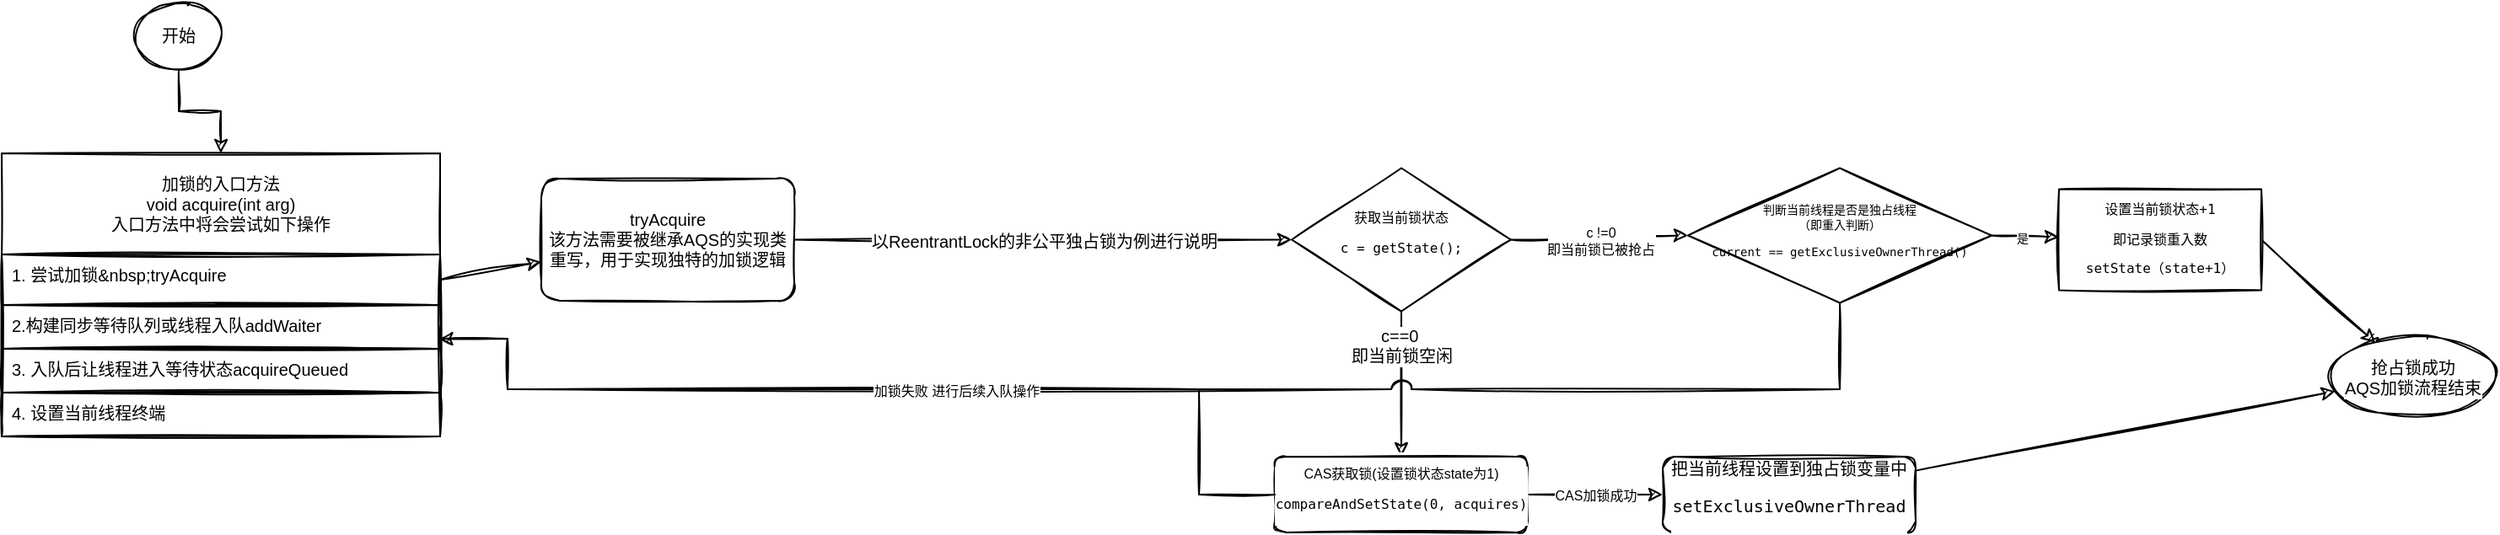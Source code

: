 <mxfile version="15.8.3" type="github">
  <diagram id="RYL5cWypOikXH2_Dbf32" name="第 1 页">
    <mxGraphModel dx="981" dy="488" grid="1" gridSize="10" guides="1" tooltips="1" connect="1" arrows="1" fold="1" page="1" pageScale="1" pageWidth="850" pageHeight="1100" math="0" shadow="0">
      <root>
        <mxCell id="0" />
        <mxCell id="1" parent="0" />
        <mxCell id="EL-cUlbkvunCO3jdOVsM-3" value="" style="edgeStyle=orthogonalEdgeStyle;rounded=0;sketch=1;orthogonalLoop=1;jettySize=auto;html=1;labelBackgroundColor=#FFFFFF;fontColor=#000000;labelBorderColor=none;verticalAlign=middle;align=center;entryX=0.5;entryY=0;entryDx=0;entryDy=0;fontSize=10;" edge="1" parent="1" source="EL-cUlbkvunCO3jdOVsM-1" target="EL-cUlbkvunCO3jdOVsM-16">
          <mxGeometry relative="1" as="geometry">
            <mxPoint x="258.724" y="110" as="targetPoint" />
          </mxGeometry>
        </mxCell>
        <mxCell id="EL-cUlbkvunCO3jdOVsM-1" value="开始" style="ellipse;whiteSpace=wrap;html=1;sketch=1;labelBackgroundColor=#FFFFFF;fontColor=#000000;labelBorderColor=none;verticalAlign=middle;align=center;fontSize=10;" vertex="1" parent="1">
          <mxGeometry x="230" y="40" width="50" height="40" as="geometry" />
        </mxCell>
        <mxCell id="EL-cUlbkvunCO3jdOVsM-16" value="加锁的入口方法&#xa;void acquire(int arg)&#xa;入口方法中将会尝试如下操作" style="swimlane;fontStyle=0;childLayout=stackLayout;horizontal=1;startSize=60;fillColor=none;horizontalStack=0;resizeParent=1;resizeParentMax=0;resizeLast=0;collapsible=1;marginBottom=0;labelBackgroundColor=#FFFFFF;labelBorderColor=none;sketch=1;fontSize=10;fontColor=#000000;strokeColor=default;align=center;verticalAlign=middle;whiteSpace=wrap;" vertex="1" parent="1">
          <mxGeometry x="150" y="130" width="260" height="168" as="geometry" />
        </mxCell>
        <mxCell id="EL-cUlbkvunCO3jdOVsM-17" value="1. 尝试加锁&amp;nbsp;tryAcquire" style="text;strokeColor=default;fillColor=none;align=left;verticalAlign=top;spacingLeft=4;spacingRight=4;overflow=hidden;rotatable=0;points=[[0,0.5],[1,0.5]];portConstraint=eastwest;labelBackgroundColor=#FFFFFF;labelBorderColor=none;sketch=1;fontSize=10;fontColor=#000000;whiteSpace=wrap;" vertex="1" parent="EL-cUlbkvunCO3jdOVsM-16">
          <mxGeometry y="60" width="260" height="30" as="geometry" />
        </mxCell>
        <mxCell id="EL-cUlbkvunCO3jdOVsM-25" value="2.构建同步等待队列或线程入队addWaiter" style="text;strokeColor=default;fillColor=none;align=left;verticalAlign=top;spacingLeft=4;spacingRight=4;overflow=hidden;rotatable=0;points=[[0,0.5],[1,0.5]];portConstraint=eastwest;labelBackgroundColor=#FFFFFF;labelBorderColor=none;sketch=1;fontSize=10;fontColor=#000000;" vertex="1" parent="EL-cUlbkvunCO3jdOVsM-16">
          <mxGeometry y="90" width="260" height="26" as="geometry" />
        </mxCell>
        <mxCell id="EL-cUlbkvunCO3jdOVsM-26" value="3. 入队后让线程进入等待状态acquireQueued" style="text;strokeColor=default;fillColor=none;align=left;verticalAlign=top;spacingLeft=4;spacingRight=4;overflow=hidden;rotatable=0;points=[[0,0.5],[1,0.5]];portConstraint=eastwest;labelBackgroundColor=#FFFFFF;labelBorderColor=none;sketch=1;fontSize=10;fontColor=#000000;" vertex="1" parent="EL-cUlbkvunCO3jdOVsM-16">
          <mxGeometry y="116" width="260" height="26" as="geometry" />
        </mxCell>
        <mxCell id="EL-cUlbkvunCO3jdOVsM-24" value="4. 设置当前线程终端" style="text;strokeColor=default;fillColor=none;align=left;verticalAlign=top;spacingLeft=4;spacingRight=4;overflow=hidden;rotatable=0;points=[[0,0.5],[1,0.5]];portConstraint=eastwest;labelBackgroundColor=#FFFFFF;labelBorderColor=none;sketch=1;fontSize=10;fontColor=#000000;" vertex="1" parent="EL-cUlbkvunCO3jdOVsM-16">
          <mxGeometry y="142" width="260" height="26" as="geometry" />
        </mxCell>
        <mxCell id="EL-cUlbkvunCO3jdOVsM-28" value="" style="rounded=0;sketch=1;orthogonalLoop=1;jettySize=auto;html=1;labelBackgroundColor=#FFFFFF;labelBorderColor=none;fontSize=10;fontColor=#000000;align=center;verticalAlign=middle;entryX=0;entryY=0.5;entryDx=0;entryDy=0;" edge="1" parent="1" source="EL-cUlbkvunCO3jdOVsM-20" target="EL-cUlbkvunCO3jdOVsM-45">
          <mxGeometry relative="1" as="geometry">
            <mxPoint x="930" y="181.254" as="targetPoint" />
          </mxGeometry>
        </mxCell>
        <mxCell id="EL-cUlbkvunCO3jdOVsM-29" value="以ReentrantLock的非公平独占锁为例进行说明" style="edgeLabel;html=1;align=center;verticalAlign=middle;resizable=0;points=[];fontSize=10;fontColor=#000000;" vertex="1" connectable="0" parent="EL-cUlbkvunCO3jdOVsM-28">
          <mxGeometry x="-0.215" y="1" relative="1" as="geometry">
            <mxPoint x="32" y="1" as="offset" />
          </mxGeometry>
        </mxCell>
        <mxCell id="EL-cUlbkvunCO3jdOVsM-20" value="&lt;span style=&quot;text-align: left; font-size: 10px;&quot;&gt;tryAcquire&lt;br style=&quot;font-size: 10px;&quot;&gt;该方法需要被继承AQS的实现类重写，用于实现独特的加锁逻辑&lt;br style=&quot;font-size: 10px;&quot;&gt;&lt;/span&gt;" style="rounded=1;whiteSpace=wrap;html=1;labelBackgroundColor=#FFFFFF;labelBorderColor=none;sketch=1;fontSize=10;fontColor=#000000;strokeColor=default;align=center;verticalAlign=middle;" vertex="1" parent="1">
          <mxGeometry x="470" y="145" width="150" height="72.5" as="geometry" />
        </mxCell>
        <mxCell id="EL-cUlbkvunCO3jdOVsM-23" style="rounded=0;sketch=1;orthogonalLoop=1;jettySize=auto;html=1;exitX=1;exitY=0.5;exitDx=0;exitDy=0;labelBackgroundColor=#FFFFFF;labelBorderColor=none;fontSize=10;fontColor=#000000;align=center;verticalAlign=middle;" edge="1" parent="1" source="EL-cUlbkvunCO3jdOVsM-17" target="EL-cUlbkvunCO3jdOVsM-20">
          <mxGeometry relative="1" as="geometry" />
        </mxCell>
        <mxCell id="EL-cUlbkvunCO3jdOVsM-31" value="" style="edgeStyle=orthogonalEdgeStyle;rounded=0;sketch=1;orthogonalLoop=1;jettySize=auto;html=1;labelBackgroundColor=#FFFFFF;labelBorderColor=none;fontSize=10;fontColor=#000000;align=center;verticalAlign=middle;exitX=0.5;exitY=1;exitDx=0;exitDy=0;" edge="1" parent="1" source="EL-cUlbkvunCO3jdOVsM-45" target="EL-cUlbkvunCO3jdOVsM-39">
          <mxGeometry relative="1" as="geometry">
            <mxPoint x="980" y="155.63" as="sourcePoint" />
          </mxGeometry>
        </mxCell>
        <mxCell id="EL-cUlbkvunCO3jdOVsM-32" value="c==0&amp;nbsp;&lt;br&gt;即当前锁空闲" style="edgeLabel;html=1;align=center;verticalAlign=middle;resizable=0;points=[];fontSize=10;fontColor=#000000;labelBackgroundColor=#FFFFFF;" vertex="1" connectable="0" parent="EL-cUlbkvunCO3jdOVsM-31">
          <mxGeometry x="-0.282" relative="1" as="geometry">
            <mxPoint y="-11" as="offset" />
          </mxGeometry>
        </mxCell>
        <mxCell id="EL-cUlbkvunCO3jdOVsM-43" value="" style="edgeStyle=orthogonalEdgeStyle;rounded=0;sketch=1;orthogonalLoop=1;jettySize=auto;html=1;labelBackgroundColor=#FFFFFF;labelBorderColor=none;fontSize=8;fontColor=#000000;align=center;verticalAlign=middle;exitX=1;exitY=0.5;exitDx=0;exitDy=0;entryX=0;entryY=0.5;entryDx=0;entryDy=0;" edge="1" parent="1" source="EL-cUlbkvunCO3jdOVsM-45" target="EL-cUlbkvunCO3jdOVsM-46">
          <mxGeometry relative="1" as="geometry">
            <mxPoint x="1030" y="181.257" as="sourcePoint" />
            <mxPoint x="1155" y="181.25" as="targetPoint" />
          </mxGeometry>
        </mxCell>
        <mxCell id="EL-cUlbkvunCO3jdOVsM-44" value="c !=0&lt;br&gt;即当前锁已被抢占" style="edgeLabel;html=1;align=center;verticalAlign=middle;resizable=0;points=[];fontSize=8;fontColor=#000000;" vertex="1" connectable="0" parent="EL-cUlbkvunCO3jdOVsM-43">
          <mxGeometry x="-0.254" y="-1" relative="1" as="geometry">
            <mxPoint x="13" y="-1" as="offset" />
          </mxGeometry>
        </mxCell>
        <mxCell id="EL-cUlbkvunCO3jdOVsM-36" value="" style="edgeStyle=none;rounded=0;sketch=1;orthogonalLoop=1;jettySize=auto;html=1;labelBackgroundColor=#FFFFFF;labelBorderColor=none;fontSize=10;fontColor=#000000;align=center;verticalAlign=middle;" edge="1" parent="1" source="EL-cUlbkvunCO3jdOVsM-30" target="EL-cUlbkvunCO3jdOVsM-35">
          <mxGeometry relative="1" as="geometry" />
        </mxCell>
        <mxCell id="EL-cUlbkvunCO3jdOVsM-30" value="&lt;font style=&quot;font-size: 10px;&quot;&gt;把当前线程设置到独占锁变量中&lt;br style=&quot;font-size: 10px;&quot;&gt;&lt;/font&gt;&lt;pre style=&quot;font-family: &amp;quot;dejavu sans mono&amp;quot;, monospace; font-size: 10px;&quot;&gt;&lt;span style=&quot;font-size: 10px;&quot;&gt;&lt;font style=&quot;font-size: 10px;&quot;&gt;setExclusiveOwnerThread&lt;/font&gt;&lt;/span&gt;&lt;/pre&gt;" style="whiteSpace=wrap;html=1;rounded=1;fontColor=#000000;labelBackgroundColor=#FFFFFF;sketch=1;fontSize=10;" vertex="1" parent="1">
          <mxGeometry x="1135" y="310" width="150" height="45" as="geometry" />
        </mxCell>
        <mxCell id="EL-cUlbkvunCO3jdOVsM-35" value="抢占锁成功&lt;br&gt;AQS加锁流程结束" style="ellipse;whiteSpace=wrap;html=1;rounded=1;fontSize=10;fontColor=#000000;labelBackgroundColor=#FFFFFF;sketch=1;" vertex="1" parent="1">
          <mxGeometry x="1530" y="240" width="100" height="45" as="geometry" />
        </mxCell>
        <mxCell id="EL-cUlbkvunCO3jdOVsM-41" style="edgeStyle=orthogonalEdgeStyle;rounded=0;sketch=1;orthogonalLoop=1;jettySize=auto;html=1;exitX=1;exitY=0.5;exitDx=0;exitDy=0;entryX=0;entryY=0.5;entryDx=0;entryDy=0;labelBackgroundColor=#FFFFFF;labelBorderColor=none;fontSize=8;fontColor=#000000;align=center;verticalAlign=middle;" edge="1" parent="1" source="EL-cUlbkvunCO3jdOVsM-39" target="EL-cUlbkvunCO3jdOVsM-30">
          <mxGeometry relative="1" as="geometry" />
        </mxCell>
        <mxCell id="EL-cUlbkvunCO3jdOVsM-53" value="CAS加锁成功" style="edgeLabel;html=1;align=center;verticalAlign=middle;resizable=0;points=[];fontSize=8;fontColor=#000000;" vertex="1" connectable="0" parent="EL-cUlbkvunCO3jdOVsM-41">
          <mxGeometry x="-0.297" relative="1" as="geometry">
            <mxPoint x="12" as="offset" />
          </mxGeometry>
        </mxCell>
        <mxCell id="EL-cUlbkvunCO3jdOVsM-39" value="&lt;font style=&quot;font-size: 8px; background-color: rgb(255, 255, 255);&quot;&gt;CAS获取锁(设置锁状态state为1)&lt;br style=&quot;font-size: 8px;&quot;&gt;&lt;/font&gt;&lt;pre style=&quot;font-family: &amp;quot;dejavu sans mono&amp;quot;, monospace; font-size: 8px;&quot;&gt;&lt;font style=&quot;font-size: 8px; background-color: rgb(255, 255, 255);&quot;&gt;compareAndSetState(0, acquires)&lt;/font&gt;&lt;/pre&gt;" style="whiteSpace=wrap;html=1;rounded=1;fontColor=#000000;labelBackgroundColor=#FFFFFF;sketch=1;fontSize=8;" vertex="1" parent="1">
          <mxGeometry x="905" y="310" width="150" height="45" as="geometry" />
        </mxCell>
        <mxCell id="EL-cUlbkvunCO3jdOVsM-45" value="&lt;font style=&quot;font-size: 8px&quot;&gt;获取当前锁状态&lt;br&gt;&lt;/font&gt;&lt;pre style=&quot;font-family: &amp;#34;dejavu sans mono&amp;#34; , monospace&quot;&gt;&lt;font style=&quot;font-size: 8px&quot;&gt;c = getState();&lt;/font&gt;&lt;/pre&gt;" style="rhombus;whiteSpace=wrap;html=1;labelBackgroundColor=#FFFFFF;labelBorderColor=none;sketch=1;fontSize=8;fontColor=#000000;strokeColor=default;align=center;verticalAlign=middle;" vertex="1" parent="1">
          <mxGeometry x="915" y="138.75" width="130" height="85" as="geometry" />
        </mxCell>
        <mxCell id="EL-cUlbkvunCO3jdOVsM-50" value="" style="rounded=0;sketch=1;orthogonalLoop=1;jettySize=auto;html=1;labelBackgroundColor=none;labelBorderColor=none;fontSize=7;fontColor=#000000;align=center;verticalAlign=middle;exitX=1;exitY=0.5;exitDx=0;exitDy=0;" edge="1" parent="1" source="EL-cUlbkvunCO3jdOVsM-46" target="EL-cUlbkvunCO3jdOVsM-49">
          <mxGeometry relative="1" as="geometry" />
        </mxCell>
        <mxCell id="EL-cUlbkvunCO3jdOVsM-51" value="是" style="edgeLabel;html=1;align=center;verticalAlign=middle;resizable=0;points=[];fontSize=7;fontColor=#000000;" vertex="1" connectable="0" parent="EL-cUlbkvunCO3jdOVsM-50">
          <mxGeometry x="-0.124" y="-2" relative="1" as="geometry">
            <mxPoint as="offset" />
          </mxGeometry>
        </mxCell>
        <mxCell id="EL-cUlbkvunCO3jdOVsM-62" style="edgeStyle=orthogonalEdgeStyle;rounded=0;sketch=1;jumpStyle=arc;orthogonalLoop=1;jettySize=auto;html=1;exitX=0.5;exitY=1;exitDx=0;exitDy=0;entryX=1;entryY=0.5;entryDx=0;entryDy=0;labelBackgroundColor=none;labelBorderColor=none;fontSize=8;fontColor=#000000;align=center;verticalAlign=middle;jumpSize=12;endArrow=none;endFill=0;" edge="1" parent="1" source="EL-cUlbkvunCO3jdOVsM-46" target="EL-cUlbkvunCO3jdOVsM-25">
          <mxGeometry relative="1" as="geometry">
            <Array as="points">
              <mxPoint x="1240" y="270" />
              <mxPoint x="450" y="270" />
              <mxPoint x="450" y="240" />
              <mxPoint x="410" y="240" />
            </Array>
          </mxGeometry>
        </mxCell>
        <mxCell id="EL-cUlbkvunCO3jdOVsM-46" value="&lt;font style=&quot;font-size: 7px&quot;&gt;判断当前线程是否是独占线程&lt;br&gt;（即重入判断）&lt;br&gt;&lt;/font&gt;&lt;pre style=&quot;font-family: &amp;#34;dejavu sans mono&amp;#34; , monospace ; font-size: 7px&quot;&gt;&lt;font style=&quot;font-size: 7px&quot;&gt;current == getExclusiveOwnerThread()&lt;/font&gt;&lt;/pre&gt;" style="rhombus;whiteSpace=wrap;html=1;labelBackgroundColor=none;labelBorderColor=none;sketch=1;fontSize=8;align=center;verticalAlign=middle;shadow=0;rounded=0;" vertex="1" parent="1">
          <mxGeometry x="1150" y="138.75" width="180" height="80" as="geometry" />
        </mxCell>
        <mxCell id="EL-cUlbkvunCO3jdOVsM-52" style="rounded=0;sketch=1;orthogonalLoop=1;jettySize=auto;html=1;exitX=1;exitY=0.5;exitDx=0;exitDy=0;labelBackgroundColor=none;labelBorderColor=none;fontSize=8;fontColor=#000000;align=center;verticalAlign=middle;" edge="1" parent="1" source="EL-cUlbkvunCO3jdOVsM-49" target="EL-cUlbkvunCO3jdOVsM-35">
          <mxGeometry relative="1" as="geometry" />
        </mxCell>
        <mxCell id="EL-cUlbkvunCO3jdOVsM-49" value="&lt;pre style=&quot;font-family: &amp;#34;dejavu sans mono&amp;#34; , monospace&quot;&gt;&lt;font style=&quot;font-size: 8px&quot;&gt;设置当前锁状态+1&lt;/font&gt;&lt;/pre&gt;&lt;pre style=&quot;font-family: &amp;#34;dejavu sans mono&amp;#34; , monospace&quot;&gt;即记录锁重入数&lt;/pre&gt;&lt;pre style=&quot;font-family: &amp;#34;dejavu sans mono&amp;#34; , monospace&quot;&gt;&lt;font style=&quot;font-size: 8px&quot;&gt;setState（state+1）&lt;/font&gt;&lt;/pre&gt;" style="whiteSpace=wrap;html=1;rounded=0;shadow=0;fontSize=8;sketch=1;" vertex="1" parent="1">
          <mxGeometry x="1370" y="151.25" width="120" height="60" as="geometry" />
        </mxCell>
        <mxCell id="EL-cUlbkvunCO3jdOVsM-54" style="edgeStyle=orthogonalEdgeStyle;rounded=0;sketch=1;orthogonalLoop=1;jettySize=auto;html=1;exitX=0;exitY=0.5;exitDx=0;exitDy=0;labelBackgroundColor=none;labelBorderColor=none;fontSize=8;fontColor=#000000;align=center;verticalAlign=middle;entryX=0.997;entryY=0.806;entryDx=0;entryDy=0;entryPerimeter=0;" edge="1" parent="1" source="EL-cUlbkvunCO3jdOVsM-39" target="EL-cUlbkvunCO3jdOVsM-25">
          <mxGeometry relative="1" as="geometry">
            <mxPoint x="410" y="240" as="targetPoint" />
            <Array as="points">
              <mxPoint x="860" y="332" />
              <mxPoint x="860" y="270" />
              <mxPoint x="450" y="270" />
              <mxPoint x="450" y="240" />
              <mxPoint x="409" y="240" />
            </Array>
          </mxGeometry>
        </mxCell>
        <mxCell id="EL-cUlbkvunCO3jdOVsM-55" value="加锁失败 进行后续入队操作" style="edgeLabel;html=1;align=center;verticalAlign=middle;resizable=0;points=[];fontSize=8;fontColor=#000000;" vertex="1" connectable="0" parent="EL-cUlbkvunCO3jdOVsM-54">
          <mxGeometry x="-0.146" y="1" relative="1" as="geometry">
            <mxPoint as="offset" />
          </mxGeometry>
        </mxCell>
      </root>
    </mxGraphModel>
  </diagram>
</mxfile>
